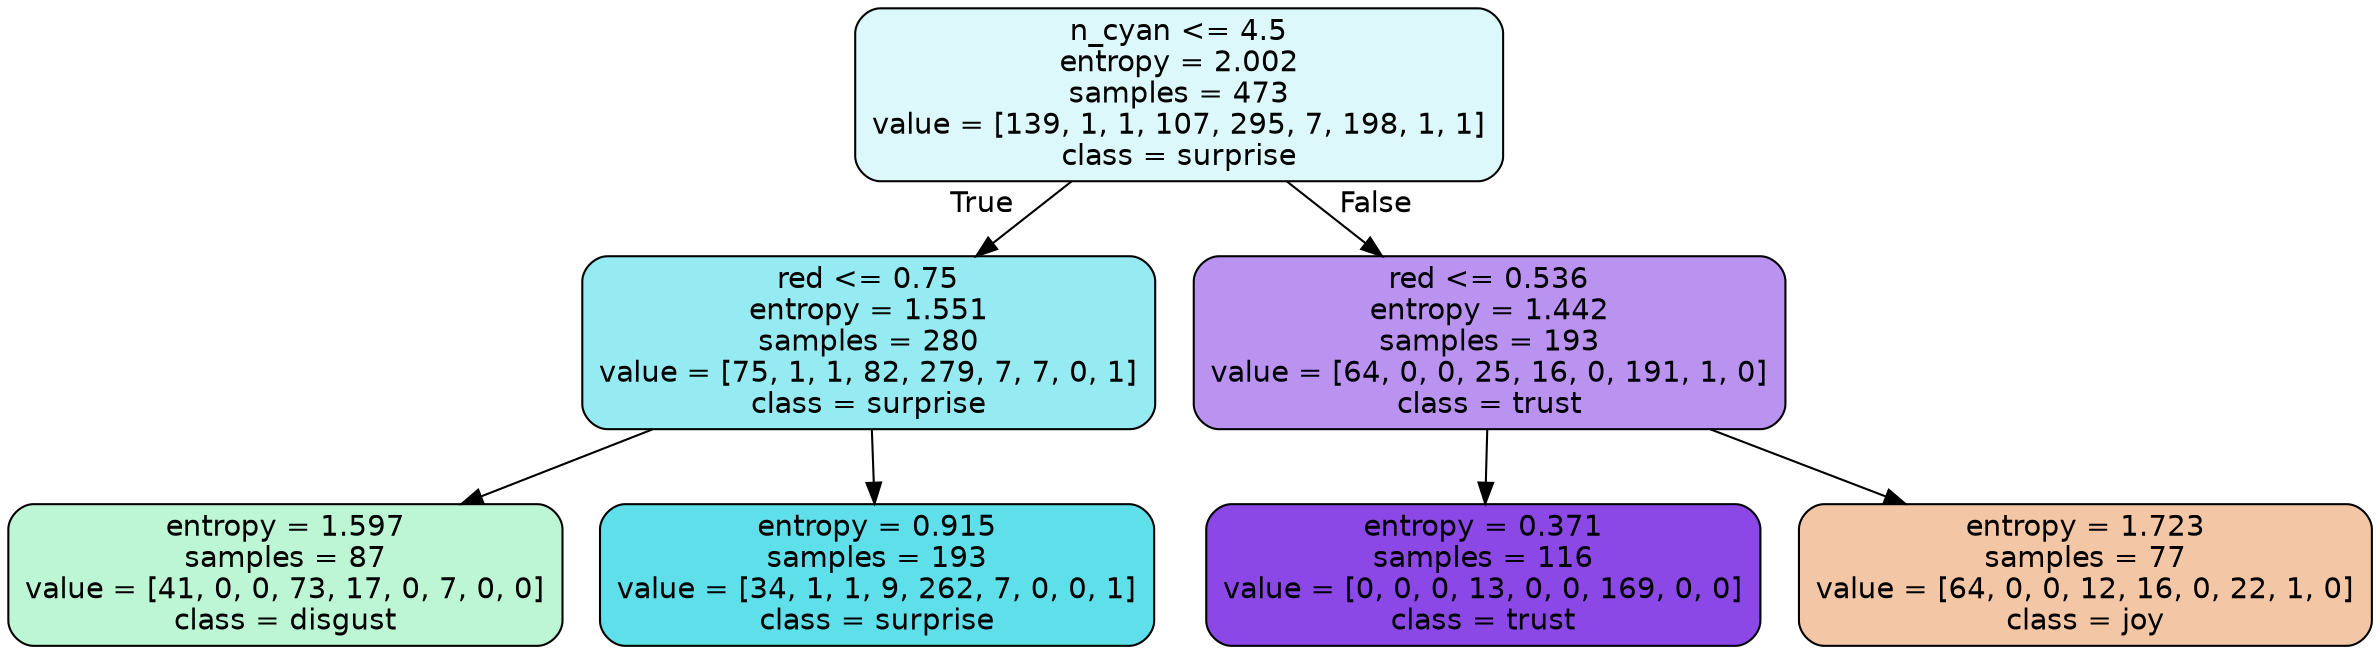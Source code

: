 digraph Tree {
node [shape=box, style="filled, rounded", color="black", fontname=helvetica] ;
edge [fontname=helvetica] ;
0 [label="n_cyan <= 4.5\nentropy = 2.002\nsamples = 473\nvalue = [139, 1, 1, 107, 295, 7, 198, 1, 1]\nclass = surprise", fillcolor="#39d7e52d"] ;
1 [label="red <= 0.75\nentropy = 1.551\nsamples = 280\nvalue = [75, 1, 1, 82, 279, 7, 7, 0, 1]\nclass = surprise", fillcolor="#39d7e587"] ;
0 -> 1 [labeldistance=2.5, labelangle=45, headlabel="True"] ;
2 [label="entropy = 1.597\nsamples = 87\nvalue = [41, 0, 0, 73, 17, 0, 7, 0, 0]\nclass = disgust", fillcolor="#39e58154"] ;
1 -> 2 ;
3 [label="entropy = 0.915\nsamples = 193\nvalue = [34, 1, 1, 9, 262, 7, 0, 0, 1]\nclass = surprise", fillcolor="#39d7e5cf"] ;
1 -> 3 ;
4 [label="red <= 0.536\nentropy = 1.442\nsamples = 193\nvalue = [64, 0, 0, 25, 16, 0, 191, 1, 0]\nclass = trust", fillcolor="#8139e58b"] ;
0 -> 4 [labeldistance=2.5, labelangle=-45, headlabel="False"] ;
5 [label="entropy = 0.371\nsamples = 116\nvalue = [0, 0, 0, 13, 0, 0, 169, 0, 0]\nclass = trust", fillcolor="#8139e5eb"] ;
4 -> 5 ;
6 [label="entropy = 1.723\nsamples = 77\nvalue = [64, 0, 0, 12, 16, 0, 22, 1, 0]\nclass = joy", fillcolor="#e5813973"] ;
4 -> 6 ;
}